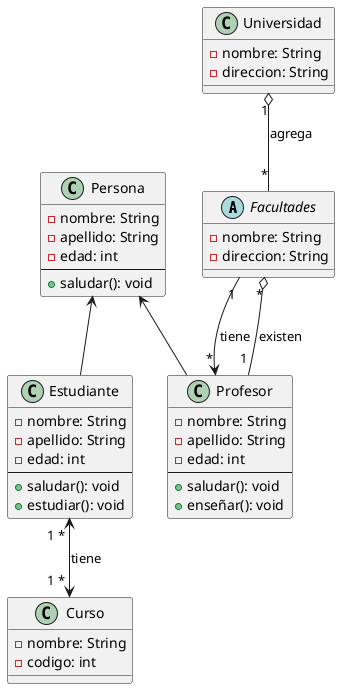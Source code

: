 @startuml

abstract class Facultades{
-nombre: String
-direccion: String
}

class Profesor{
-nombre: String
-apellido: String
-edad: int
--
+saludar(): void
+enseñar(): void
}

class Curso{
-nombre: String
-codigo: int

}

class Persona{
-nombre: String
-apellido: String
-edad: int
--
+saludar(): void
}

class Estudiante{
-nombre: String
-apellido: String
-edad: int
--
+saludar(): void
+estudiar(): void
}

class Universidad{
-nombre: String
-direccion: String
}

Persona <-- Profesor
Persona <-- Estudiante

Universidad "1" o-- "*" Facultades : agrega
Facultades "1" --> "*" Profesor : tiene
Profesor "1 " --o "*" Facultades : existen
Estudiante "1 * " <--> "1 * " Curso : tiene



@enduml